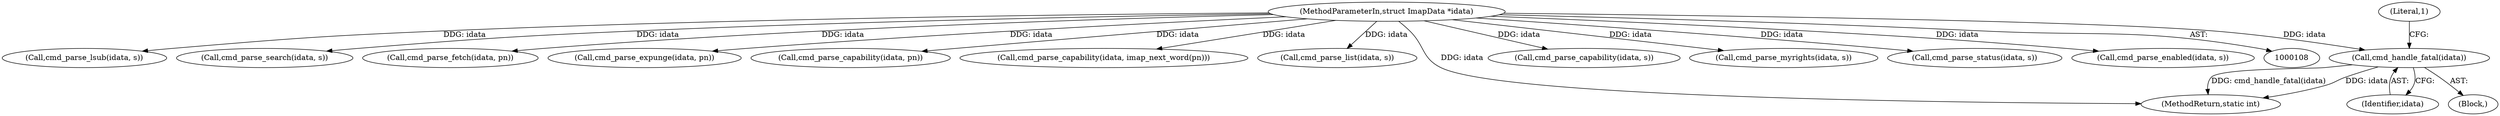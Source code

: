 digraph "0_neomutt_36a29280448097f34ce9c94606195f2ac643fed1@pointer" {
"1000376" [label="(Call,cmd_handle_fatal(idata))"];
"1000109" [label="(MethodParameterIn,struct ImapData *idata)"];
"1000109" [label="(MethodParameterIn,struct ImapData *idata)"];
"1000301" [label="(Call,cmd_parse_lsub(idata, s))"];
"1000323" [label="(Call,cmd_parse_search(idata, s))"];
"1000245" [label="(Call,cmd_parse_fetch(idata, pn))"];
"1000234" [label="(Call,cmd_parse_expunge(idata, pn))"];
"1000267" [label="(Call,cmd_parse_capability(idata, pn))"];
"1000380" [label="(Literal,1)"];
"1000278" [label="(Call,cmd_parse_capability(idata, imap_next_word(pn)))"];
"1000290" [label="(Call,cmd_parse_list(idata, s))"];
"1000377" [label="(Identifier,idata)"];
"1000402" [label="(MethodReturn,static int)"];
"1000256" [label="(Call,cmd_parse_capability(idata, s))"];
"1000312" [label="(Call,cmd_parse_myrights(idata, s))"];
"1000334" [label="(Call,cmd_parse_status(idata, s))"];
"1000356" [label="(Block,)"];
"1000376" [label="(Call,cmd_handle_fatal(idata))"];
"1000345" [label="(Call,cmd_parse_enabled(idata, s))"];
"1000376" -> "1000356"  [label="AST: "];
"1000376" -> "1000377"  [label="CFG: "];
"1000377" -> "1000376"  [label="AST: "];
"1000380" -> "1000376"  [label="CFG: "];
"1000376" -> "1000402"  [label="DDG: cmd_handle_fatal(idata)"];
"1000376" -> "1000402"  [label="DDG: idata"];
"1000109" -> "1000376"  [label="DDG: idata"];
"1000109" -> "1000108"  [label="AST: "];
"1000109" -> "1000402"  [label="DDG: idata"];
"1000109" -> "1000234"  [label="DDG: idata"];
"1000109" -> "1000245"  [label="DDG: idata"];
"1000109" -> "1000256"  [label="DDG: idata"];
"1000109" -> "1000267"  [label="DDG: idata"];
"1000109" -> "1000278"  [label="DDG: idata"];
"1000109" -> "1000290"  [label="DDG: idata"];
"1000109" -> "1000301"  [label="DDG: idata"];
"1000109" -> "1000312"  [label="DDG: idata"];
"1000109" -> "1000323"  [label="DDG: idata"];
"1000109" -> "1000334"  [label="DDG: idata"];
"1000109" -> "1000345"  [label="DDG: idata"];
}
